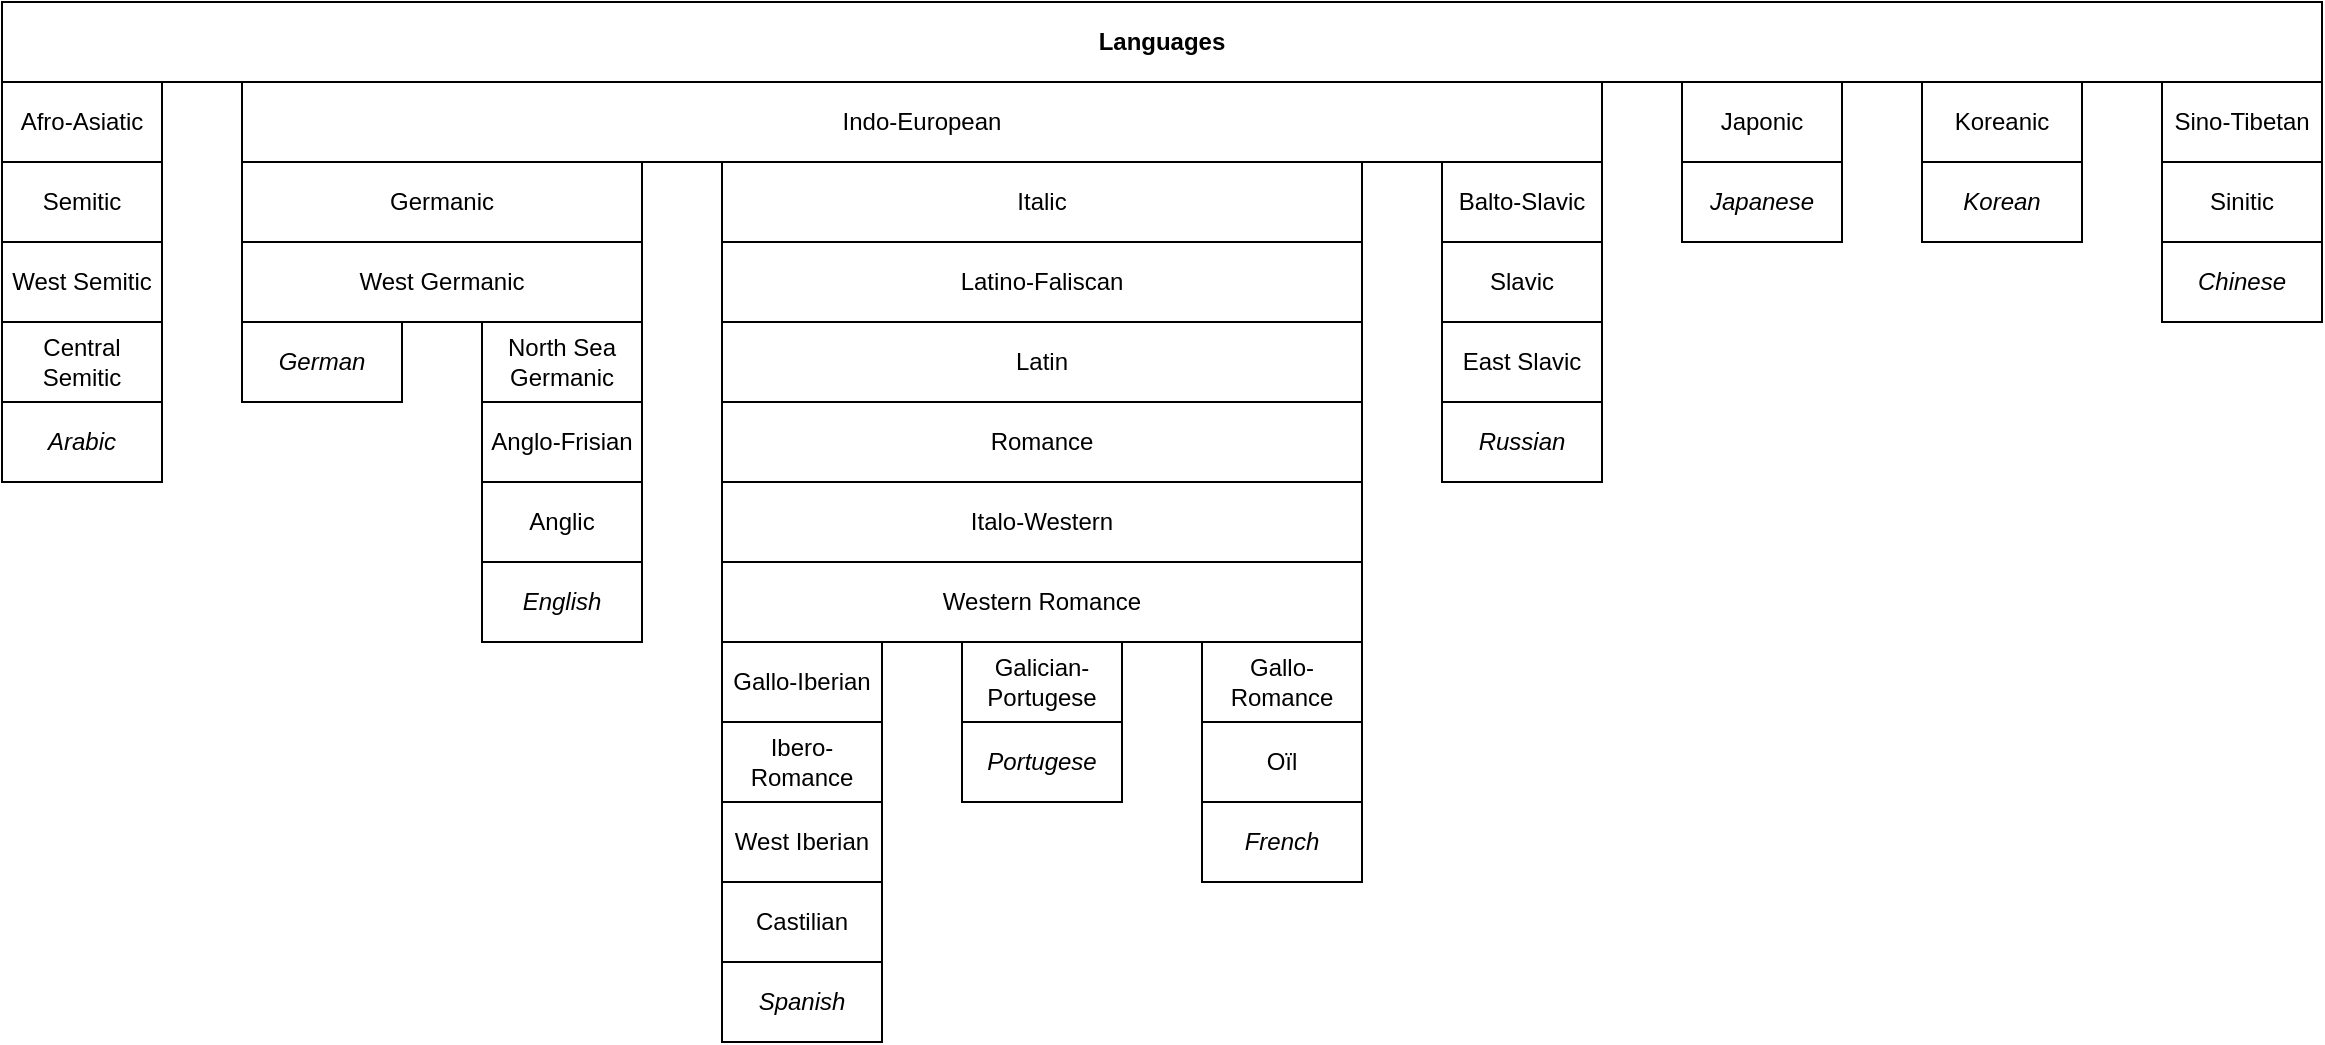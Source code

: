 <mxfile version="24.2.5" type="device">
  <diagram name="Page-1" id="qxd6wfcR5kea-7s_KWJL">
    <mxGraphModel dx="1434" dy="940" grid="1" gridSize="10" guides="1" tooltips="1" connect="1" arrows="1" fold="1" page="1" pageScale="1" pageWidth="850" pageHeight="1100" math="0" shadow="0">
      <root>
        <mxCell id="0" />
        <mxCell id="1" parent="0" />
        <mxCell id="rjZ7sQsrVze4uHoTfamT-1" value="French" style="rounded=0;whiteSpace=wrap;html=1;fontStyle=2" vertex="1" parent="1">
          <mxGeometry x="640" y="440" width="80" height="40" as="geometry" />
        </mxCell>
        <mxCell id="rjZ7sQsrVze4uHoTfamT-2" value="&lt;div&gt;&lt;span style=&quot;background-color: initial;&quot;&gt;Oïl&lt;/span&gt;&lt;br&gt;&lt;/div&gt;" style="rounded=0;whiteSpace=wrap;html=1;" vertex="1" parent="1">
          <mxGeometry x="640" y="400" width="80" height="40" as="geometry" />
        </mxCell>
        <mxCell id="rjZ7sQsrVze4uHoTfamT-3" value="Gallo-Romance" style="rounded=0;whiteSpace=wrap;html=1;" vertex="1" parent="1">
          <mxGeometry x="640" y="360" width="80" height="40" as="geometry" />
        </mxCell>
        <mxCell id="rjZ7sQsrVze4uHoTfamT-5" value="Western Romance" style="rounded=0;whiteSpace=wrap;html=1;" vertex="1" parent="1">
          <mxGeometry x="400" y="320" width="320" height="40" as="geometry" />
        </mxCell>
        <mxCell id="rjZ7sQsrVze4uHoTfamT-6" value="Italo-Western" style="rounded=0;whiteSpace=wrap;html=1;" vertex="1" parent="1">
          <mxGeometry x="400" y="280" width="320" height="40" as="geometry" />
        </mxCell>
        <mxCell id="rjZ7sQsrVze4uHoTfamT-7" value="Romance" style="rounded=0;whiteSpace=wrap;html=1;" vertex="1" parent="1">
          <mxGeometry x="400" y="240" width="320" height="40" as="geometry" />
        </mxCell>
        <mxCell id="rjZ7sQsrVze4uHoTfamT-8" value="Latin" style="rounded=0;whiteSpace=wrap;html=1;" vertex="1" parent="1">
          <mxGeometry x="400" y="200" width="320" height="40" as="geometry" />
        </mxCell>
        <mxCell id="rjZ7sQsrVze4uHoTfamT-9" value="Latino-Faliscan" style="rounded=0;whiteSpace=wrap;html=1;" vertex="1" parent="1">
          <mxGeometry x="400" y="160" width="320" height="40" as="geometry" />
        </mxCell>
        <mxCell id="rjZ7sQsrVze4uHoTfamT-10" value="Italic" style="rounded=0;whiteSpace=wrap;html=1;" vertex="1" parent="1">
          <mxGeometry x="400" y="120" width="320" height="40" as="geometry" />
        </mxCell>
        <mxCell id="rjZ7sQsrVze4uHoTfamT-11" value="Indo-European" style="rounded=0;whiteSpace=wrap;html=1;" vertex="1" parent="1">
          <mxGeometry x="160" y="80" width="680" height="40" as="geometry" />
        </mxCell>
        <mxCell id="rjZ7sQsrVze4uHoTfamT-21" value="Arabic" style="rounded=0;whiteSpace=wrap;html=1;fontStyle=2" vertex="1" parent="1">
          <mxGeometry x="40" y="240" width="80" height="40" as="geometry" />
        </mxCell>
        <mxCell id="rjZ7sQsrVze4uHoTfamT-22" value="Central Semitic" style="rounded=0;whiteSpace=wrap;html=1;" vertex="1" parent="1">
          <mxGeometry x="40" y="200" width="80" height="40" as="geometry" />
        </mxCell>
        <mxCell id="rjZ7sQsrVze4uHoTfamT-23" value="West Semitic" style="rounded=0;whiteSpace=wrap;html=1;" vertex="1" parent="1">
          <mxGeometry x="40" y="160" width="80" height="40" as="geometry" />
        </mxCell>
        <mxCell id="rjZ7sQsrVze4uHoTfamT-24" value="Semitic" style="rounded=0;whiteSpace=wrap;html=1;" vertex="1" parent="1">
          <mxGeometry x="40" y="120" width="80" height="40" as="geometry" />
        </mxCell>
        <mxCell id="rjZ7sQsrVze4uHoTfamT-25" value="Afro-Asiatic" style="rounded=0;whiteSpace=wrap;html=1;" vertex="1" parent="1">
          <mxGeometry x="40" y="80" width="80" height="40" as="geometry" />
        </mxCell>
        <mxCell id="rjZ7sQsrVze4uHoTfamT-30" value="Germanic" style="rounded=0;whiteSpace=wrap;html=1;" vertex="1" parent="1">
          <mxGeometry x="160" y="120" width="200" height="40" as="geometry" />
        </mxCell>
        <mxCell id="rjZ7sQsrVze4uHoTfamT-31" value="West Germanic" style="rounded=0;whiteSpace=wrap;html=1;" vertex="1" parent="1">
          <mxGeometry x="160" y="160" width="200" height="40" as="geometry" />
        </mxCell>
        <mxCell id="rjZ7sQsrVze4uHoTfamT-32" value="German" style="rounded=0;whiteSpace=wrap;html=1;fontStyle=2" vertex="1" parent="1">
          <mxGeometry x="160" y="200" width="80" height="40" as="geometry" />
        </mxCell>
        <mxCell id="rjZ7sQsrVze4uHoTfamT-36" value="English" style="rounded=0;whiteSpace=wrap;html=1;fontStyle=2" vertex="1" parent="1">
          <mxGeometry x="280" y="320" width="80" height="40" as="geometry" />
        </mxCell>
        <mxCell id="rjZ7sQsrVze4uHoTfamT-37" value="Anglic" style="rounded=0;whiteSpace=wrap;html=1;" vertex="1" parent="1">
          <mxGeometry x="280" y="280" width="80" height="40" as="geometry" />
        </mxCell>
        <mxCell id="rjZ7sQsrVze4uHoTfamT-38" value="Anglo-Frisian" style="rounded=0;whiteSpace=wrap;html=1;" vertex="1" parent="1">
          <mxGeometry x="280" y="240" width="80" height="40" as="geometry" />
        </mxCell>
        <mxCell id="rjZ7sQsrVze4uHoTfamT-39" value="North Sea Germanic" style="rounded=0;whiteSpace=wrap;html=1;" vertex="1" parent="1">
          <mxGeometry x="280" y="200" width="80" height="40" as="geometry" />
        </mxCell>
        <mxCell id="rjZ7sQsrVze4uHoTfamT-46" value="Gallo-Iberian" style="rounded=0;whiteSpace=wrap;html=1;" vertex="1" parent="1">
          <mxGeometry x="400" y="360" width="80" height="40" as="geometry" />
        </mxCell>
        <mxCell id="rjZ7sQsrVze4uHoTfamT-47" value="Ibero-Romance" style="rounded=0;whiteSpace=wrap;html=1;" vertex="1" parent="1">
          <mxGeometry x="400" y="400" width="80" height="40" as="geometry" />
        </mxCell>
        <mxCell id="rjZ7sQsrVze4uHoTfamT-48" value="West Iberian" style="rounded=0;whiteSpace=wrap;html=1;" vertex="1" parent="1">
          <mxGeometry x="400" y="440" width="80" height="40" as="geometry" />
        </mxCell>
        <mxCell id="rjZ7sQsrVze4uHoTfamT-49" value="Castilian" style="rounded=0;whiteSpace=wrap;html=1;" vertex="1" parent="1">
          <mxGeometry x="400" y="480" width="80" height="40" as="geometry" />
        </mxCell>
        <mxCell id="rjZ7sQsrVze4uHoTfamT-50" value="Spanish" style="rounded=0;whiteSpace=wrap;html=1;fontStyle=2" vertex="1" parent="1">
          <mxGeometry x="400" y="520" width="80" height="40" as="geometry" />
        </mxCell>
        <mxCell id="rjZ7sQsrVze4uHoTfamT-53" value="Japanese" style="rounded=0;whiteSpace=wrap;html=1;fontStyle=2" vertex="1" parent="1">
          <mxGeometry x="880" y="120" width="80" height="40" as="geometry" />
        </mxCell>
        <mxCell id="rjZ7sQsrVze4uHoTfamT-54" value="Japonic" style="rounded=0;whiteSpace=wrap;html=1;" vertex="1" parent="1">
          <mxGeometry x="880" y="80" width="80" height="40" as="geometry" />
        </mxCell>
        <mxCell id="rjZ7sQsrVze4uHoTfamT-55" value="Koreanic" style="rounded=0;whiteSpace=wrap;html=1;" vertex="1" parent="1">
          <mxGeometry x="1000" y="80" width="80" height="40" as="geometry" />
        </mxCell>
        <mxCell id="rjZ7sQsrVze4uHoTfamT-56" value="Korean" style="rounded=0;whiteSpace=wrap;html=1;fontStyle=2" vertex="1" parent="1">
          <mxGeometry x="1000" y="120" width="80" height="40" as="geometry" />
        </mxCell>
        <mxCell id="rjZ7sQsrVze4uHoTfamT-57" value="Galician-Portugese" style="rounded=0;whiteSpace=wrap;html=1;" vertex="1" parent="1">
          <mxGeometry x="520" y="360" width="80" height="40" as="geometry" />
        </mxCell>
        <mxCell id="rjZ7sQsrVze4uHoTfamT-58" value="Portugese" style="rounded=0;whiteSpace=wrap;html=1;fontStyle=2" vertex="1" parent="1">
          <mxGeometry x="520" y="400" width="80" height="40" as="geometry" />
        </mxCell>
        <mxCell id="rjZ7sQsrVze4uHoTfamT-59" value="Balto-Slavic" style="rounded=0;whiteSpace=wrap;html=1;" vertex="1" parent="1">
          <mxGeometry x="760" y="120" width="80" height="40" as="geometry" />
        </mxCell>
        <mxCell id="rjZ7sQsrVze4uHoTfamT-60" value="Slavic" style="rounded=0;whiteSpace=wrap;html=1;" vertex="1" parent="1">
          <mxGeometry x="760" y="160" width="80" height="40" as="geometry" />
        </mxCell>
        <mxCell id="rjZ7sQsrVze4uHoTfamT-61" value="East Slavic" style="rounded=0;whiteSpace=wrap;html=1;" vertex="1" parent="1">
          <mxGeometry x="760" y="200" width="80" height="40" as="geometry" />
        </mxCell>
        <mxCell id="rjZ7sQsrVze4uHoTfamT-62" value="Russian" style="rounded=0;whiteSpace=wrap;html=1;fontStyle=2" vertex="1" parent="1">
          <mxGeometry x="760" y="240" width="80" height="40" as="geometry" />
        </mxCell>
        <mxCell id="rjZ7sQsrVze4uHoTfamT-63" value="Sino-Tibetan" style="rounded=0;whiteSpace=wrap;html=1;" vertex="1" parent="1">
          <mxGeometry x="1120" y="80" width="80" height="40" as="geometry" />
        </mxCell>
        <mxCell id="rjZ7sQsrVze4uHoTfamT-64" value="Sinitic" style="rounded=0;whiteSpace=wrap;html=1;" vertex="1" parent="1">
          <mxGeometry x="1120" y="120" width="80" height="40" as="geometry" />
        </mxCell>
        <mxCell id="rjZ7sQsrVze4uHoTfamT-65" value="Chinese" style="rounded=0;whiteSpace=wrap;html=1;fontStyle=2" vertex="1" parent="1">
          <mxGeometry x="1120" y="160" width="80" height="40" as="geometry" />
        </mxCell>
        <mxCell id="rjZ7sQsrVze4uHoTfamT-66" value="Languages" style="rounded=0;whiteSpace=wrap;html=1;fontStyle=1" vertex="1" parent="1">
          <mxGeometry x="40" y="40" width="1160" height="40" as="geometry" />
        </mxCell>
      </root>
    </mxGraphModel>
  </diagram>
</mxfile>
